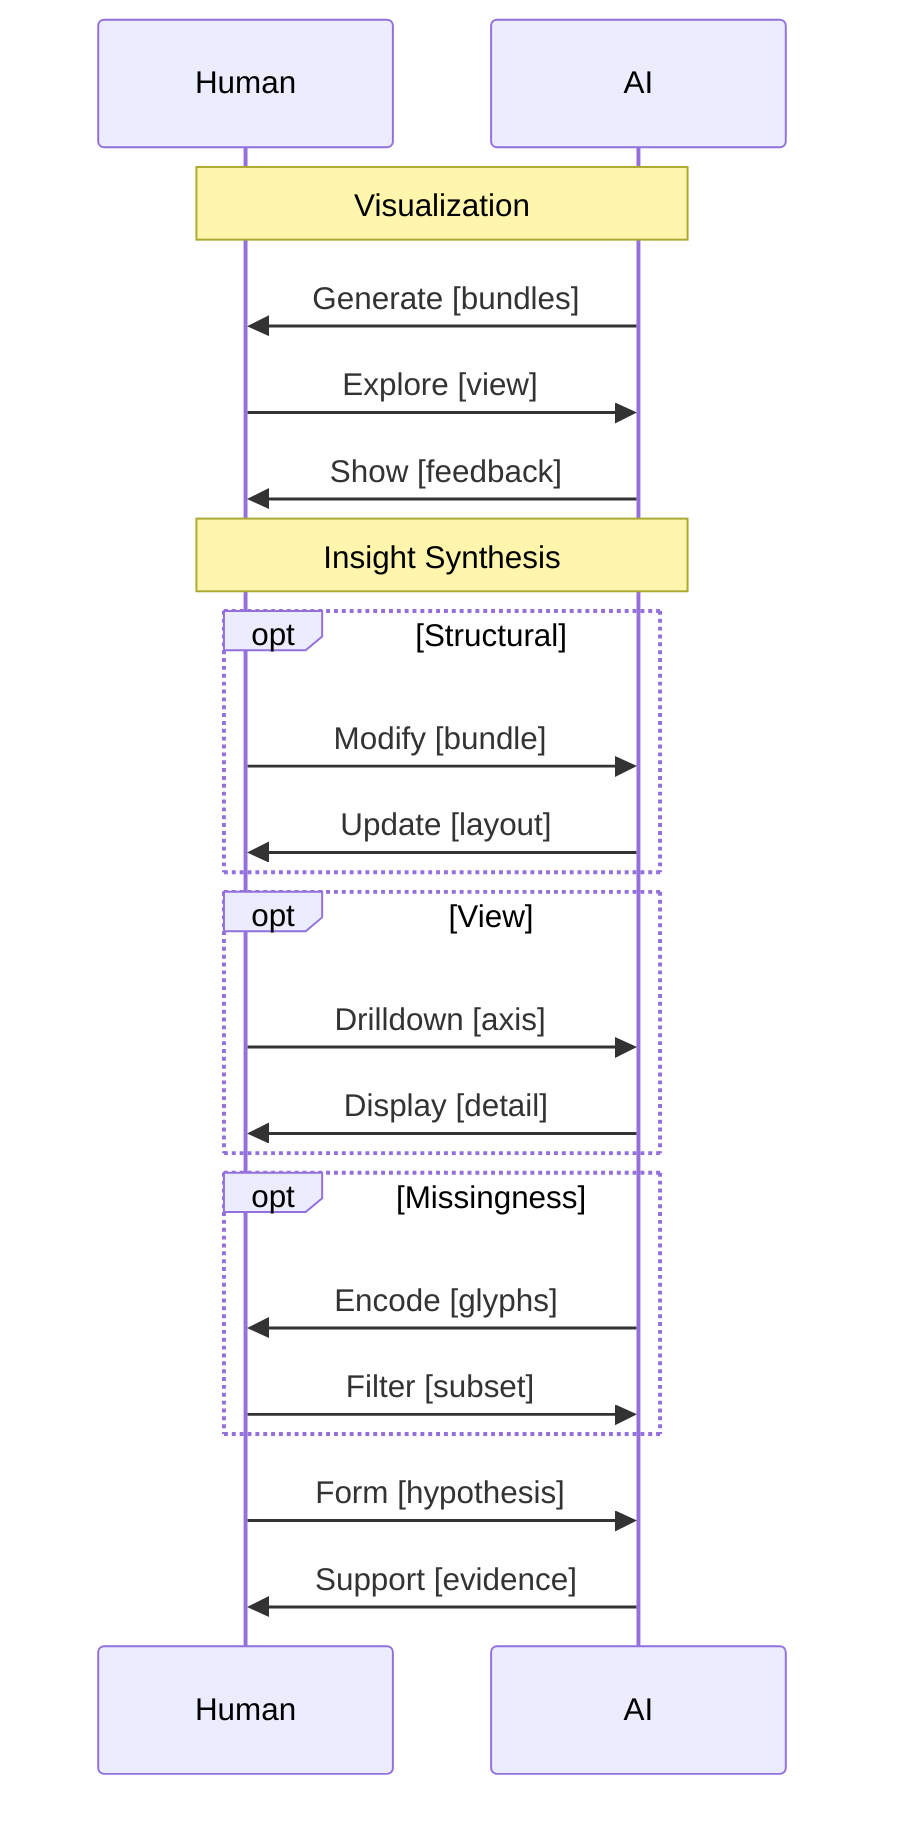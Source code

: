 sequenceDiagram
    participant H as Human
    participant A as AI

    note over H,A: Visualization
    A ->> H: Generate [bundles]
    H ->> A: Explore [view]
    A ->> H: Show [feedback]

    note over H,A: Insight Synthesis
    opt Structural
        H ->> A: Modify [bundle]
        A ->> H: Update [layout]
    end
    opt View
        H ->> A: Drilldown [axis]
        A ->> H: Display [detail]
    end
    opt Missingness
        A ->> H: Encode [glyphs]
        H ->> A: Filter [subset]
    end
    H ->> A: Form [hypothesis]
    A ->> H: Support [evidence]